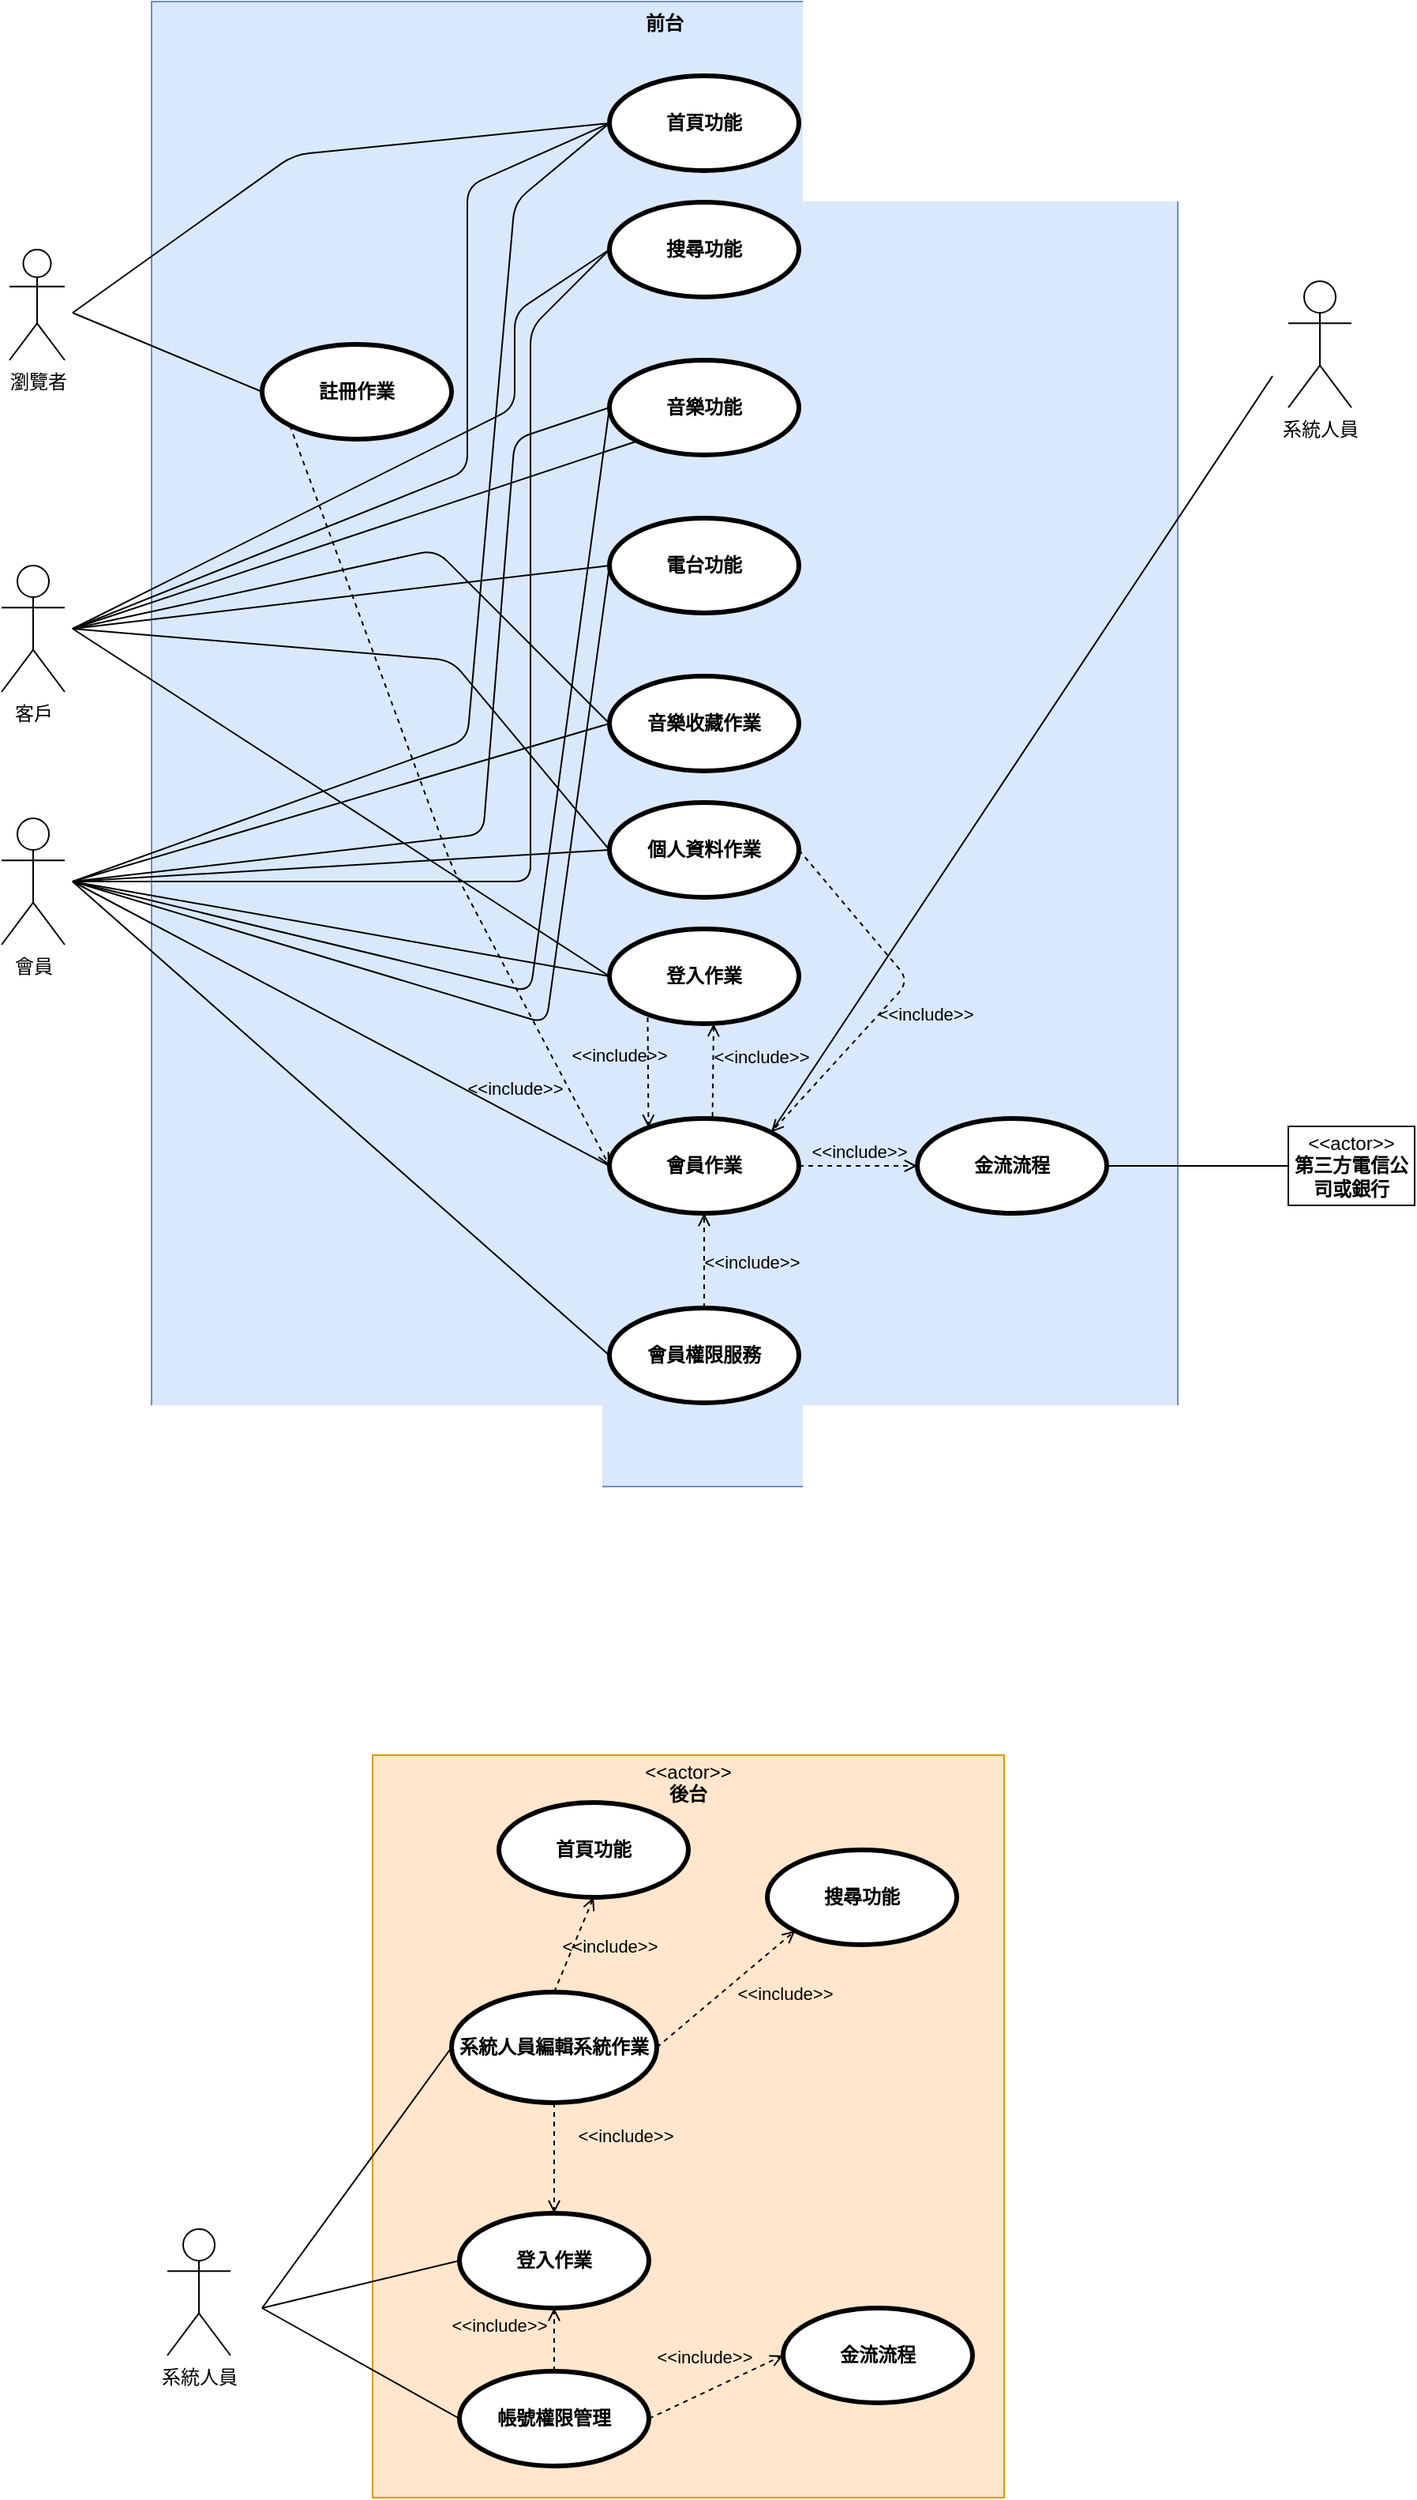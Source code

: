 <mxfile version="19.0.2" type="device"><diagram id="GnHETS33io-P34EobMOw" name="Page-1"><mxGraphModel dx="860" dy="467" grid="1" gridSize="10" guides="1" tooltips="1" connect="1" arrows="1" fold="1" page="1" pageScale="1" pageWidth="827" pageHeight="1169" math="0" shadow="0"><root><mxCell id="0"/><mxCell id="1" parent="0"/><mxCell id="M1UitKq-EjUQ-iS2yfXJ-76" value="&lt;p style=&quot;margin:0px;margin-top:4px;text-align:center;&quot;&gt;&amp;lt;&amp;lt;actor&amp;gt;&amp;gt;&lt;br&gt;&lt;b&gt;後台&lt;/b&gt;&lt;/p&gt;" style="shape=rect;html=1;overflow=fill;html=1;whiteSpace=wrap;align=center;fillColor=#ffe6cc;strokeColor=#d79b00;" vertex="1" parent="1"><mxGeometry x="270" y="1130" width="400" height="470" as="geometry"/></mxCell><mxCell id="M1UitKq-EjUQ-iS2yfXJ-62" value="前台" style="shape=rect;html=1;verticalAlign=top;fontStyle=1;whiteSpace=wrap;align=center;fillColor=#dae8fc;strokeColor=#6c8ebf;" vertex="1" parent="1"><mxGeometry x="130" y="20" width="650" height="940" as="geometry"/></mxCell><mxCell id="M1UitKq-EjUQ-iS2yfXJ-3" value="帳號權限管理" style="shape=ellipse;html=1;strokeWidth=3;fontStyle=1;whiteSpace=wrap;align=center;perimeter=ellipsePerimeter;" vertex="1" parent="1"><mxGeometry x="325" y="1520" width="120" height="60" as="geometry"/></mxCell><mxCell id="M1UitKq-EjUQ-iS2yfXJ-4" value="金流流程" style="shape=ellipse;html=1;strokeWidth=3;fontStyle=1;whiteSpace=wrap;align=center;perimeter=ellipsePerimeter;" vertex="1" parent="1"><mxGeometry x="615" y="727" width="120" height="60" as="geometry"/></mxCell><mxCell id="M1UitKq-EjUQ-iS2yfXJ-5" value="電台功能" style="shape=ellipse;html=1;strokeWidth=3;fontStyle=1;whiteSpace=wrap;align=center;perimeter=ellipsePerimeter;" vertex="1" parent="1"><mxGeometry x="420" y="347" width="120" height="60" as="geometry"/></mxCell><mxCell id="M1UitKq-EjUQ-iS2yfXJ-6" value="搜尋功能" style="shape=ellipse;html=1;strokeWidth=3;fontStyle=1;whiteSpace=wrap;align=center;perimeter=ellipsePerimeter;" vertex="1" parent="1"><mxGeometry x="420" y="147" width="120" height="60" as="geometry"/></mxCell><mxCell id="M1UitKq-EjUQ-iS2yfXJ-7" value="首頁功能" style="shape=ellipse;html=1;strokeWidth=3;fontStyle=1;whiteSpace=wrap;align=center;perimeter=ellipsePerimeter;" vertex="1" parent="1"><mxGeometry x="420" y="67" width="120" height="60" as="geometry"/></mxCell><mxCell id="M1UitKq-EjUQ-iS2yfXJ-8" value="音樂收藏作業" style="shape=ellipse;html=1;strokeWidth=3;fontStyle=1;whiteSpace=wrap;align=center;perimeter=ellipsePerimeter;" vertex="1" parent="1"><mxGeometry x="420" y="447" width="120" height="60" as="geometry"/></mxCell><mxCell id="M1UitKq-EjUQ-iS2yfXJ-9" value="音樂功能" style="shape=ellipse;html=1;strokeWidth=3;fontStyle=1;whiteSpace=wrap;align=center;perimeter=ellipsePerimeter;" vertex="1" parent="1"><mxGeometry x="420" y="247" width="120" height="60" as="geometry"/></mxCell><mxCell id="M1UitKq-EjUQ-iS2yfXJ-10" value="會員權限服務" style="shape=ellipse;html=1;strokeWidth=3;fontStyle=1;whiteSpace=wrap;align=center;perimeter=ellipsePerimeter;" vertex="1" parent="1"><mxGeometry x="420" y="847" width="120" height="60" as="geometry"/></mxCell><mxCell id="M1UitKq-EjUQ-iS2yfXJ-11" value="會員作業" style="shape=ellipse;html=1;strokeWidth=3;fontStyle=1;whiteSpace=wrap;align=center;perimeter=ellipsePerimeter;" vertex="1" parent="1"><mxGeometry x="420" y="727" width="120" height="60" as="geometry"/></mxCell><mxCell id="M1UitKq-EjUQ-iS2yfXJ-12" value="系統人員編輯系統作業" style="shape=ellipse;html=1;strokeWidth=3;fontStyle=1;whiteSpace=wrap;align=center;perimeter=ellipsePerimeter;" vertex="1" parent="1"><mxGeometry x="320" y="1280" width="130" height="70" as="geometry"/></mxCell><mxCell id="M1UitKq-EjUQ-iS2yfXJ-13" value="個人資料作業" style="shape=ellipse;html=1;strokeWidth=3;fontStyle=1;whiteSpace=wrap;align=center;perimeter=ellipsePerimeter;" vertex="1" parent="1"><mxGeometry x="420" y="527" width="120" height="60" as="geometry"/></mxCell><mxCell id="M1UitKq-EjUQ-iS2yfXJ-14" value="登入作業" style="shape=ellipse;html=1;strokeWidth=3;fontStyle=1;whiteSpace=wrap;align=center;perimeter=ellipsePerimeter;" vertex="1" parent="1"><mxGeometry x="420" y="607" width="120" height="60" as="geometry"/></mxCell><mxCell id="M1UitKq-EjUQ-iS2yfXJ-15" value="註冊作業" style="shape=ellipse;html=1;strokeWidth=3;fontStyle=1;whiteSpace=wrap;align=center;perimeter=ellipsePerimeter;" vertex="1" parent="1"><mxGeometry x="200" y="237" width="120" height="60" as="geometry"/></mxCell><mxCell id="M1UitKq-EjUQ-iS2yfXJ-17" value="瀏覽者" style="shape=umlActor;html=1;verticalLabelPosition=bottom;verticalAlign=top;align=center;" vertex="1" parent="1"><mxGeometry x="40" y="177" width="35" height="70" as="geometry"/></mxCell><mxCell id="M1UitKq-EjUQ-iS2yfXJ-18" value="客戶" style="shape=umlActor;html=1;verticalLabelPosition=bottom;verticalAlign=top;align=center;" vertex="1" parent="1"><mxGeometry x="35" y="377" width="40" height="80" as="geometry"/></mxCell><mxCell id="M1UitKq-EjUQ-iS2yfXJ-19" value="會員" style="shape=umlActor;html=1;verticalLabelPosition=bottom;verticalAlign=top;align=center;" vertex="1" parent="1"><mxGeometry x="35" y="537" width="40" height="80" as="geometry"/></mxCell><mxCell id="M1UitKq-EjUQ-iS2yfXJ-20" value="系統人員" style="shape=umlActor;html=1;verticalLabelPosition=bottom;verticalAlign=top;align=center;" vertex="1" parent="1"><mxGeometry x="850" y="197" width="40" height="80" as="geometry"/></mxCell><mxCell id="M1UitKq-EjUQ-iS2yfXJ-22" value="登入作業" style="shape=ellipse;html=1;strokeWidth=3;fontStyle=1;whiteSpace=wrap;align=center;perimeter=ellipsePerimeter;" vertex="1" parent="1"><mxGeometry x="325" y="1420" width="120" height="60" as="geometry"/></mxCell><mxCell id="M1UitKq-EjUQ-iS2yfXJ-24" value="金流流程" style="shape=ellipse;html=1;strokeWidth=3;fontStyle=1;whiteSpace=wrap;align=center;perimeter=ellipsePerimeter;" vertex="1" parent="1"><mxGeometry x="530" y="1480" width="120" height="60" as="geometry"/></mxCell><mxCell id="M1UitKq-EjUQ-iS2yfXJ-26" value="&lt;p style=&quot;margin:0px;margin-top:4px;text-align:center;&quot;&gt;&amp;lt;&amp;lt;actor&amp;gt;&amp;gt;&lt;br&gt;&lt;b&gt;第三方電信公司或銀行&lt;/b&gt;&lt;/p&gt;" style="shape=rect;html=1;overflow=fill;html=1;whiteSpace=wrap;align=center;" vertex="1" parent="1"><mxGeometry x="850" y="732" width="80" height="50" as="geometry"/></mxCell><mxCell id="M1UitKq-EjUQ-iS2yfXJ-27" value="" style="endArrow=none;html=1;rounded=0;entryX=0;entryY=0.5;entryDx=0;entryDy=0;" edge="1" parent="1" target="M1UitKq-EjUQ-iS2yfXJ-15"><mxGeometry width="50" height="50" relative="1" as="geometry"><mxPoint x="80" y="217" as="sourcePoint"/><mxPoint x="190" y="297" as="targetPoint"/></mxGeometry></mxCell><mxCell id="M1UitKq-EjUQ-iS2yfXJ-30" value="" style="endArrow=none;html=1;rounded=0;entryX=0;entryY=0.5;entryDx=0;entryDy=0;" edge="1" parent="1" target="M1UitKq-EjUQ-iS2yfXJ-14"><mxGeometry width="50" height="50" relative="1" as="geometry"><mxPoint x="80" y="417" as="sourcePoint"/><mxPoint x="210" y="567" as="targetPoint"/></mxGeometry></mxCell><mxCell id="M1UitKq-EjUQ-iS2yfXJ-31" value="" style="endArrow=none;html=1;rounded=0;entryX=0;entryY=0.5;entryDx=0;entryDy=0;" edge="1" parent="1" target="M1UitKq-EjUQ-iS2yfXJ-14"><mxGeometry width="50" height="50" relative="1" as="geometry"><mxPoint x="80" y="577" as="sourcePoint"/><mxPoint x="200" y="577" as="targetPoint"/></mxGeometry></mxCell><mxCell id="M1UitKq-EjUQ-iS2yfXJ-32" value="" style="endArrow=none;html=1;rounded=0;entryX=0;entryY=0.5;entryDx=0;entryDy=0;" edge="1" parent="1" target="M1UitKq-EjUQ-iS2yfXJ-11"><mxGeometry width="50" height="50" relative="1" as="geometry"><mxPoint x="80" y="577" as="sourcePoint"/><mxPoint x="210" y="677" as="targetPoint"/></mxGeometry></mxCell><mxCell id="M1UitKq-EjUQ-iS2yfXJ-33" value="" style="endArrow=none;html=1;rounded=0;entryX=0;entryY=0.5;entryDx=0;entryDy=0;" edge="1" parent="1" target="M1UitKq-EjUQ-iS2yfXJ-10"><mxGeometry width="50" height="50" relative="1" as="geometry"><mxPoint x="80" y="577" as="sourcePoint"/><mxPoint x="170" y="707" as="targetPoint"/></mxGeometry></mxCell><mxCell id="M1UitKq-EjUQ-iS2yfXJ-34" value="" style="endArrow=none;html=1;rounded=0;entryX=0;entryY=0.5;entryDx=0;entryDy=0;" edge="1" parent="1" target="M1UitKq-EjUQ-iS2yfXJ-13"><mxGeometry width="50" height="50" relative="1" as="geometry"><mxPoint x="80" y="577" as="sourcePoint"/><mxPoint x="230" y="557" as="targetPoint"/></mxGeometry></mxCell><mxCell id="M1UitKq-EjUQ-iS2yfXJ-35" value="" style="endArrow=none;html=1;rounded=1;entryX=0;entryY=0.5;entryDx=0;entryDy=0;" edge="1" parent="1" target="M1UitKq-EjUQ-iS2yfXJ-9"><mxGeometry width="50" height="50" relative="1" as="geometry"><mxPoint x="80" y="577" as="sourcePoint"/><mxPoint x="340" y="327" as="targetPoint"/><Array as="points"><mxPoint x="340" y="547"/><mxPoint x="360" y="297"/></Array></mxGeometry></mxCell><mxCell id="M1UitKq-EjUQ-iS2yfXJ-36" value="" style="endArrow=none;html=1;rounded=1;entryX=0;entryY=0.5;entryDx=0;entryDy=0;" edge="1" parent="1" target="M1UitKq-EjUQ-iS2yfXJ-7"><mxGeometry width="50" height="50" relative="1" as="geometry"><mxPoint x="80" y="417" as="sourcePoint"/><mxPoint x="330" y="137" as="targetPoint"/><Array as="points"><mxPoint x="330" y="317"/><mxPoint x="330" y="137"/></Array></mxGeometry></mxCell><mxCell id="M1UitKq-EjUQ-iS2yfXJ-37" value="" style="endArrow=none;html=1;rounded=1;entryX=0;entryY=0.5;entryDx=0;entryDy=0;" edge="1" parent="1" target="M1UitKq-EjUQ-iS2yfXJ-6"><mxGeometry width="50" height="50" relative="1" as="geometry"><mxPoint x="80" y="417" as="sourcePoint"/><mxPoint x="360" y="227" as="targetPoint"/><Array as="points"><mxPoint x="360" y="277"/><mxPoint x="360" y="217"/></Array></mxGeometry></mxCell><mxCell id="M1UitKq-EjUQ-iS2yfXJ-38" value="" style="endArrow=none;html=1;rounded=1;entryX=0;entryY=1;entryDx=0;entryDy=0;" edge="1" parent="1" target="M1UitKq-EjUQ-iS2yfXJ-9"><mxGeometry width="50" height="50" relative="1" as="geometry"><mxPoint x="80" y="417" as="sourcePoint"/><mxPoint x="280" y="387" as="targetPoint"/></mxGeometry></mxCell><mxCell id="M1UitKq-EjUQ-iS2yfXJ-39" value="" style="endArrow=none;html=1;rounded=1;entryX=0;entryY=0.5;entryDx=0;entryDy=0;" edge="1" parent="1" target="M1UitKq-EjUQ-iS2yfXJ-5"><mxGeometry width="50" height="50" relative="1" as="geometry"><mxPoint x="80" y="417" as="sourcePoint"/><mxPoint x="300" y="387" as="targetPoint"/></mxGeometry></mxCell><mxCell id="M1UitKq-EjUQ-iS2yfXJ-40" value="" style="endArrow=none;html=1;rounded=1;entryX=0;entryY=0.5;entryDx=0;entryDy=0;" edge="1" parent="1" target="M1UitKq-EjUQ-iS2yfXJ-8"><mxGeometry width="50" height="50" relative="1" as="geometry"><mxPoint x="80" y="417" as="sourcePoint"/><mxPoint x="320" y="387" as="targetPoint"/><Array as="points"><mxPoint x="310" y="367"/></Array></mxGeometry></mxCell><mxCell id="M1UitKq-EjUQ-iS2yfXJ-41" value="" style="endArrow=none;html=1;rounded=1;entryX=0;entryY=0.5;entryDx=0;entryDy=0;" edge="1" parent="1" target="M1UitKq-EjUQ-iS2yfXJ-8"><mxGeometry width="50" height="50" relative="1" as="geometry"><mxPoint x="80" y="577" as="sourcePoint"/><mxPoint x="290" y="507" as="targetPoint"/></mxGeometry></mxCell><mxCell id="M1UitKq-EjUQ-iS2yfXJ-42" value="" style="endArrow=none;html=1;rounded=1;entryX=0;entryY=0.5;entryDx=0;entryDy=0;" edge="1" parent="1" target="M1UitKq-EjUQ-iS2yfXJ-13"><mxGeometry width="50" height="50" relative="1" as="geometry"><mxPoint x="80" y="417" as="sourcePoint"/><mxPoint x="250" y="577" as="targetPoint"/><Array as="points"><mxPoint x="320" y="437"/></Array></mxGeometry></mxCell><mxCell id="M1UitKq-EjUQ-iS2yfXJ-43" value="" style="endArrow=none;html=1;rounded=1;entryX=0;entryY=0.5;entryDx=0;entryDy=0;" edge="1" parent="1" target="M1UitKq-EjUQ-iS2yfXJ-7"><mxGeometry width="50" height="50" relative="1" as="geometry"><mxPoint x="80" y="217" as="sourcePoint"/><mxPoint x="290" y="157" as="targetPoint"/><Array as="points"><mxPoint x="220" y="117"/></Array></mxGeometry></mxCell><mxCell id="M1UitKq-EjUQ-iS2yfXJ-44" value="" style="endArrow=none;html=1;rounded=1;entryX=0;entryY=0.5;entryDx=0;entryDy=0;" edge="1" parent="1" target="M1UitKq-EjUQ-iS2yfXJ-7"><mxGeometry width="50" height="50" relative="1" as="geometry"><mxPoint x="80" y="577" as="sourcePoint"/><mxPoint x="370" y="170.03" as="targetPoint"/><Array as="points"><mxPoint x="330" y="487"/><mxPoint x="360" y="147"/></Array></mxGeometry></mxCell><mxCell id="M1UitKq-EjUQ-iS2yfXJ-45" value="" style="endArrow=none;html=1;rounded=1;entryX=0;entryY=0.5;entryDx=0;entryDy=0;" edge="1" parent="1" target="M1UitKq-EjUQ-iS2yfXJ-6"><mxGeometry width="50" height="50" relative="1" as="geometry"><mxPoint x="80" y="577" as="sourcePoint"/><mxPoint x="370" y="237" as="targetPoint"/><Array as="points"><mxPoint x="370" y="577"/><mxPoint x="370" y="227"/></Array></mxGeometry></mxCell><mxCell id="M1UitKq-EjUQ-iS2yfXJ-49" value="" style="endArrow=none;html=1;rounded=1;entryX=0;entryY=0.5;entryDx=0;entryDy=0;" edge="1" parent="1" target="M1UitKq-EjUQ-iS2yfXJ-9"><mxGeometry width="50" height="50" relative="1" as="geometry"><mxPoint x="80" y="577" as="sourcePoint"/><mxPoint x="400" y="547" as="targetPoint"/><Array as="points"><mxPoint x="370" y="647"/></Array></mxGeometry></mxCell><mxCell id="M1UitKq-EjUQ-iS2yfXJ-50" value="" style="endArrow=none;html=1;rounded=1;entryX=0;entryY=0.5;entryDx=0;entryDy=0;" edge="1" parent="1" target="M1UitKq-EjUQ-iS2yfXJ-5"><mxGeometry width="50" height="50" relative="1" as="geometry"><mxPoint x="80" y="577" as="sourcePoint"/><mxPoint x="380" y="667" as="targetPoint"/><Array as="points"><mxPoint x="380" y="667"/></Array></mxGeometry></mxCell><mxCell id="M1UitKq-EjUQ-iS2yfXJ-52" value="&amp;lt;&amp;lt;include&amp;gt;&amp;gt;" style="edgeStyle=none;html=1;endArrow=open;verticalAlign=bottom;dashed=1;labelBackgroundColor=none;rounded=1;exitX=1;exitY=0.5;exitDx=0;exitDy=0;entryX=0;entryY=0.5;entryDx=0;entryDy=0;" edge="1" parent="1" source="M1UitKq-EjUQ-iS2yfXJ-11" target="M1UitKq-EjUQ-iS2yfXJ-4"><mxGeometry width="160" relative="1" as="geometry"><mxPoint x="590" y="807" as="sourcePoint"/><mxPoint x="750" y="807" as="targetPoint"/></mxGeometry></mxCell><mxCell id="M1UitKq-EjUQ-iS2yfXJ-53" value="" style="endArrow=none;html=1;rounded=1;entryX=0;entryY=0.5;entryDx=0;entryDy=0;exitX=1;exitY=0.5;exitDx=0;exitDy=0;" edge="1" parent="1" source="M1UitKq-EjUQ-iS2yfXJ-4" target="M1UitKq-EjUQ-iS2yfXJ-26"><mxGeometry width="50" height="50" relative="1" as="geometry"><mxPoint x="760" y="767" as="sourcePoint"/><mxPoint x="810" y="717" as="targetPoint"/></mxGeometry></mxCell><mxCell id="M1UitKq-EjUQ-iS2yfXJ-54" value="&amp;lt;&amp;lt;include&amp;gt;&amp;gt;" style="edgeStyle=none;html=1;endArrow=open;verticalAlign=bottom;dashed=1;labelBackgroundColor=none;rounded=1;entryX=0.206;entryY=0.095;entryDx=0;entryDy=0;exitX=0.202;exitY=0.933;exitDx=0;exitDy=0;exitPerimeter=0;entryPerimeter=0;" edge="1" parent="1" source="M1UitKq-EjUQ-iS2yfXJ-14" target="M1UitKq-EjUQ-iS2yfXJ-11"><mxGeometry x="-0.061" y="-18" width="160" relative="1" as="geometry"><mxPoint x="210" y="717" as="sourcePoint"/><mxPoint x="370" y="717" as="targetPoint"/><mxPoint as="offset"/></mxGeometry></mxCell><mxCell id="M1UitKq-EjUQ-iS2yfXJ-55" value="&amp;lt;&amp;lt;include&amp;gt;&amp;gt;" style="edgeStyle=none;html=1;endArrow=open;verticalAlign=bottom;dashed=1;labelBackgroundColor=none;rounded=1;entryX=0.55;entryY=1;entryDx=0;entryDy=0;exitX=0.544;exitY=-0.018;exitDx=0;exitDy=0;entryPerimeter=0;exitPerimeter=0;" edge="1" parent="1" source="M1UitKq-EjUQ-iS2yfXJ-11" target="M1UitKq-EjUQ-iS2yfXJ-14"><mxGeometry y="-30" width="160" relative="1" as="geometry"><mxPoint x="520" y="647" as="sourcePoint"/><mxPoint x="680" y="647" as="targetPoint"/><mxPoint as="offset"/></mxGeometry></mxCell><mxCell id="M1UitKq-EjUQ-iS2yfXJ-57" value="&amp;lt;&amp;lt;include&amp;gt;&amp;gt;" style="edgeStyle=none;html=1;endArrow=open;verticalAlign=bottom;dashed=1;labelBackgroundColor=none;rounded=1;entryX=0.5;entryY=1;entryDx=0;entryDy=0;exitX=0.5;exitY=0;exitDx=0;exitDy=0;" edge="1" parent="1" source="M1UitKq-EjUQ-iS2yfXJ-10" target="M1UitKq-EjUQ-iS2yfXJ-11"><mxGeometry x="-0.333" y="-30" width="160" relative="1" as="geometry"><mxPoint x="480" y="837" as="sourcePoint"/><mxPoint x="640" y="837" as="targetPoint"/><mxPoint as="offset"/></mxGeometry></mxCell><mxCell id="M1UitKq-EjUQ-iS2yfXJ-59" value="&amp;lt;&amp;lt;include&amp;gt;&amp;gt;" style="edgeStyle=none;html=1;endArrow=open;verticalAlign=bottom;dashed=1;labelBackgroundColor=none;rounded=1;entryX=0;entryY=0.5;entryDx=0;entryDy=0;exitX=0;exitY=1;exitDx=0;exitDy=0;" edge="1" parent="1" source="M1UitKq-EjUQ-iS2yfXJ-15" target="M1UitKq-EjUQ-iS2yfXJ-11"><mxGeometry x="0.752" y="-34" width="160" relative="1" as="geometry"><mxPoint x="120" y="707" as="sourcePoint"/><mxPoint x="280" y="707" as="targetPoint"/><Array as="points"><mxPoint x="320" y="567"/></Array><mxPoint as="offset"/></mxGeometry></mxCell><mxCell id="M1UitKq-EjUQ-iS2yfXJ-61" value="" style="endArrow=none;html=1;rounded=1;exitX=1;exitY=0;exitDx=0;exitDy=0;" edge="1" parent="1" source="M1UitKq-EjUQ-iS2yfXJ-11"><mxGeometry width="50" height="50" relative="1" as="geometry"><mxPoint x="610" y="457" as="sourcePoint"/><mxPoint x="840" y="257" as="targetPoint"/></mxGeometry></mxCell><mxCell id="M1UitKq-EjUQ-iS2yfXJ-63" value="&amp;lt;&amp;lt;include&amp;gt;&amp;gt;" style="edgeStyle=none;html=1;endArrow=open;verticalAlign=bottom;dashed=1;labelBackgroundColor=none;rounded=1;entryX=1;entryY=0;entryDx=0;entryDy=0;exitX=1;exitY=0.5;exitDx=0;exitDy=0;" edge="1" parent="1" source="M1UitKq-EjUQ-iS2yfXJ-13" target="M1UitKq-EjUQ-iS2yfXJ-11"><mxGeometry x="0.04" y="28" width="160" relative="1" as="geometry"><mxPoint x="700" y="650" as="sourcePoint"/><mxPoint x="860" y="650" as="targetPoint"/><Array as="points"><mxPoint x="610" y="640"/></Array><mxPoint as="offset"/></mxGeometry></mxCell><mxCell id="M1UitKq-EjUQ-iS2yfXJ-64" value="系統人員" style="shape=umlActor;html=1;verticalLabelPosition=bottom;verticalAlign=top;align=center;" vertex="1" parent="1"><mxGeometry x="140" y="1430" width="40" height="80" as="geometry"/></mxCell><mxCell id="M1UitKq-EjUQ-iS2yfXJ-68" value="" style="endArrow=none;html=1;rounded=1;entryX=0;entryY=0.5;entryDx=0;entryDy=0;" edge="1" parent="1" target="M1UitKq-EjUQ-iS2yfXJ-12"><mxGeometry width="50" height="50" relative="1" as="geometry"><mxPoint x="200" y="1480" as="sourcePoint"/><mxPoint x="400" y="1620" as="targetPoint"/></mxGeometry></mxCell><mxCell id="M1UitKq-EjUQ-iS2yfXJ-69" value="" style="endArrow=none;html=1;rounded=1;entryX=0;entryY=0.5;entryDx=0;entryDy=0;" edge="1" parent="1" target="M1UitKq-EjUQ-iS2yfXJ-22"><mxGeometry width="50" height="50" relative="1" as="geometry"><mxPoint x="200" y="1480" as="sourcePoint"/><mxPoint x="230" y="1600" as="targetPoint"/></mxGeometry></mxCell><mxCell id="M1UitKq-EjUQ-iS2yfXJ-70" value="" style="endArrow=none;html=1;rounded=1;entryX=0;entryY=0.5;entryDx=0;entryDy=0;" edge="1" parent="1" target="M1UitKq-EjUQ-iS2yfXJ-3"><mxGeometry width="50" height="50" relative="1" as="geometry"><mxPoint x="200" y="1480" as="sourcePoint"/><mxPoint x="370" y="1570" as="targetPoint"/></mxGeometry></mxCell><mxCell id="M1UitKq-EjUQ-iS2yfXJ-72" value="&amp;lt;&amp;lt;include&amp;gt;&amp;gt;" style="edgeStyle=none;html=1;endArrow=open;verticalAlign=bottom;dashed=1;labelBackgroundColor=none;rounded=1;exitX=0.5;exitY=1;exitDx=0;exitDy=0;entryX=0.5;entryY=0;entryDx=0;entryDy=0;" edge="1" parent="1" source="M1UitKq-EjUQ-iS2yfXJ-12" target="M1UitKq-EjUQ-iS2yfXJ-22"><mxGeometry x="-0.143" y="45" width="160" relative="1" as="geometry"><mxPoint x="420" y="1380" as="sourcePoint"/><mxPoint x="580" y="1380" as="targetPoint"/><mxPoint as="offset"/></mxGeometry></mxCell><mxCell id="M1UitKq-EjUQ-iS2yfXJ-73" value="&amp;lt;&amp;lt;include&amp;gt;&amp;gt;" style="edgeStyle=none;html=1;endArrow=open;verticalAlign=bottom;dashed=1;labelBackgroundColor=none;rounded=1;entryX=0.5;entryY=1;entryDx=0;entryDy=0;exitX=0.5;exitY=0;exitDx=0;exitDy=0;" edge="1" parent="1" source="M1UitKq-EjUQ-iS2yfXJ-3" target="M1UitKq-EjUQ-iS2yfXJ-22"><mxGeometry y="35" width="160" relative="1" as="geometry"><mxPoint x="320" y="1630" as="sourcePoint"/><mxPoint x="480" y="1630" as="targetPoint"/><mxPoint as="offset"/></mxGeometry></mxCell><mxCell id="M1UitKq-EjUQ-iS2yfXJ-74" value="&amp;lt;&amp;lt;include&amp;gt;&amp;gt;" style="edgeStyle=none;html=1;endArrow=open;verticalAlign=bottom;dashed=1;labelBackgroundColor=none;rounded=1;exitX=1;exitY=0.5;exitDx=0;exitDy=0;entryX=0;entryY=0.5;entryDx=0;entryDy=0;" edge="1" parent="1" source="M1UitKq-EjUQ-iS2yfXJ-3" target="M1UitKq-EjUQ-iS2yfXJ-24"><mxGeometry x="-0.054" y="12" width="160" relative="1" as="geometry"><mxPoint x="470" y="1610" as="sourcePoint"/><mxPoint x="630" y="1610" as="targetPoint"/><mxPoint as="offset"/></mxGeometry></mxCell><mxCell id="M1UitKq-EjUQ-iS2yfXJ-78" value="搜尋功能" style="shape=ellipse;html=1;strokeWidth=3;fontStyle=1;whiteSpace=wrap;align=center;perimeter=ellipsePerimeter;" vertex="1" parent="1"><mxGeometry x="520" y="1190" width="120" height="60" as="geometry"/></mxCell><mxCell id="M1UitKq-EjUQ-iS2yfXJ-79" value="首頁功能" style="shape=ellipse;html=1;strokeWidth=3;fontStyle=1;whiteSpace=wrap;align=center;perimeter=ellipsePerimeter;" vertex="1" parent="1"><mxGeometry x="350" y="1160" width="120" height="60" as="geometry"/></mxCell><mxCell id="M1UitKq-EjUQ-iS2yfXJ-81" value="&amp;lt;&amp;lt;include&amp;gt;&amp;gt;" style="edgeStyle=none;html=1;endArrow=open;verticalAlign=bottom;dashed=1;labelBackgroundColor=none;rounded=1;exitX=0.5;exitY=0;exitDx=0;exitDy=0;entryX=0.5;entryY=1;entryDx=0;entryDy=0;" edge="1" parent="1" source="M1UitKq-EjUQ-iS2yfXJ-12" target="M1UitKq-EjUQ-iS2yfXJ-79"><mxGeometry x="-0.018" y="-25" width="160" relative="1" as="geometry"><mxPoint x="500" y="1320" as="sourcePoint"/><mxPoint x="660" y="1320" as="targetPoint"/><mxPoint as="offset"/></mxGeometry></mxCell><mxCell id="M1UitKq-EjUQ-iS2yfXJ-82" value="&amp;lt;&amp;lt;include&amp;gt;&amp;gt;" style="edgeStyle=none;html=1;endArrow=open;verticalAlign=bottom;dashed=1;labelBackgroundColor=none;rounded=1;exitX=1;exitY=0.5;exitDx=0;exitDy=0;entryX=0;entryY=1;entryDx=0;entryDy=0;" edge="1" parent="1" source="M1UitKq-EjUQ-iS2yfXJ-12" target="M1UitKq-EjUQ-iS2yfXJ-78"><mxGeometry x="0.35" y="-33" width="160" relative="1" as="geometry"><mxPoint x="530" y="1340" as="sourcePoint"/><mxPoint x="690" y="1340" as="targetPoint"/><mxPoint as="offset"/></mxGeometry></mxCell></root></mxGraphModel></diagram></mxfile>